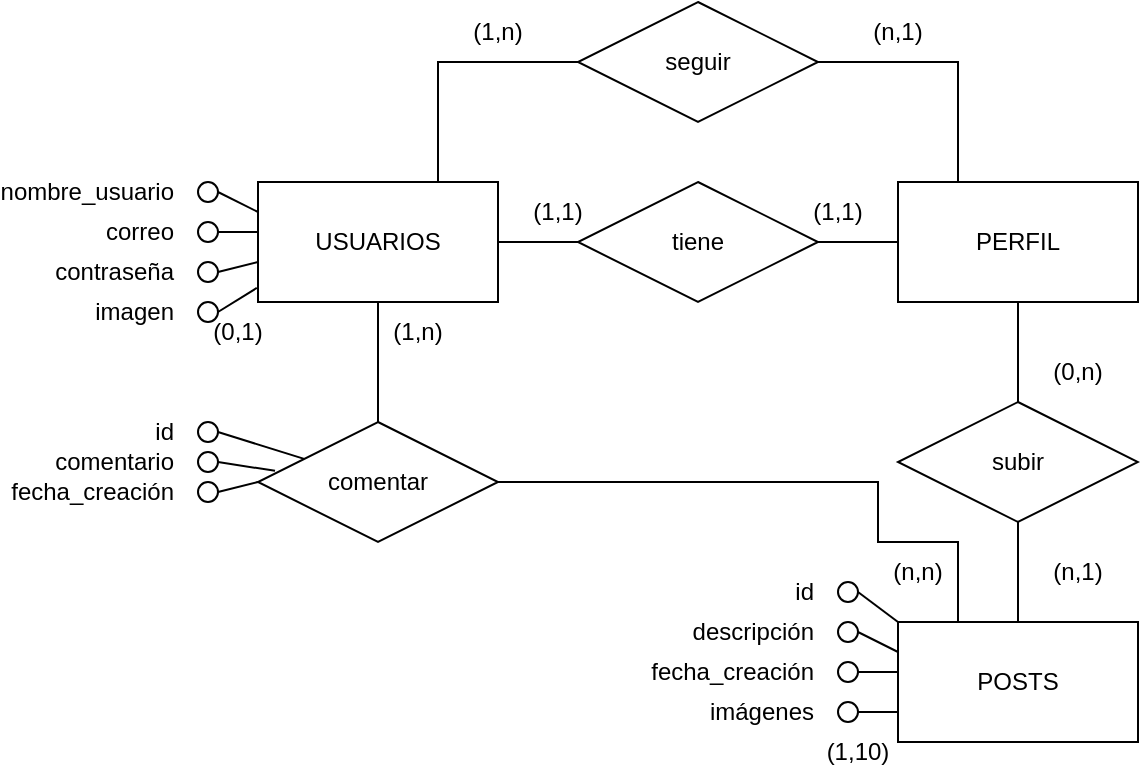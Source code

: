 <mxfile version="20.3.0" type="device"><diagram id="0N3ChMKp_22-Q9ODwL92" name="Página-1"><mxGraphModel dx="496" dy="315" grid="1" gridSize="10" guides="1" tooltips="1" connect="1" arrows="1" fold="1" page="1" pageScale="1" pageWidth="827" pageHeight="1169" math="0" shadow="0"><root><mxCell id="0"/><mxCell id="1" parent="0"/><mxCell id="Nntps-oDeP41gMIJBhPr-1" value="USUARIOS" style="rounded=0;whiteSpace=wrap;html=1;" vertex="1" parent="1"><mxGeometry x="200" y="220" width="120" height="60" as="geometry"/></mxCell><mxCell id="Nntps-oDeP41gMIJBhPr-2" value="PERFIL" style="rounded=0;whiteSpace=wrap;html=1;" vertex="1" parent="1"><mxGeometry x="520" y="220" width="120" height="60" as="geometry"/></mxCell><mxCell id="Nntps-oDeP41gMIJBhPr-3" value="POSTS" style="rounded=0;whiteSpace=wrap;html=1;" vertex="1" parent="1"><mxGeometry x="520" y="440" width="120" height="60" as="geometry"/></mxCell><mxCell id="Nntps-oDeP41gMIJBhPr-5" value="tiene" style="shape=rhombus;perimeter=rhombusPerimeter;whiteSpace=wrap;html=1;align=center;" vertex="1" parent="1"><mxGeometry x="360" y="220" width="120" height="60" as="geometry"/></mxCell><mxCell id="Nntps-oDeP41gMIJBhPr-7" value="" style="endArrow=none;html=1;rounded=0;exitX=1;exitY=0.5;exitDx=0;exitDy=0;entryX=0;entryY=0.5;entryDx=0;entryDy=0;" edge="1" parent="1" source="Nntps-oDeP41gMIJBhPr-1" target="Nntps-oDeP41gMIJBhPr-5"><mxGeometry width="50" height="50" relative="1" as="geometry"><mxPoint x="390" y="310" as="sourcePoint"/><mxPoint x="440" y="260" as="targetPoint"/></mxGeometry></mxCell><mxCell id="Nntps-oDeP41gMIJBhPr-8" value="" style="endArrow=none;html=1;rounded=0;exitX=0;exitY=0.5;exitDx=0;exitDy=0;entryX=1;entryY=0.5;entryDx=0;entryDy=0;" edge="1" parent="1" source="Nntps-oDeP41gMIJBhPr-2" target="Nntps-oDeP41gMIJBhPr-5"><mxGeometry width="50" height="50" relative="1" as="geometry"><mxPoint x="330" y="260" as="sourcePoint"/><mxPoint x="370" y="260" as="targetPoint"/></mxGeometry></mxCell><mxCell id="Nntps-oDeP41gMIJBhPr-9" value="(1,1)" style="text;html=1;strokeColor=none;fillColor=none;align=center;verticalAlign=middle;whiteSpace=wrap;rounded=0;" vertex="1" parent="1"><mxGeometry x="320" y="220" width="60" height="30" as="geometry"/></mxCell><mxCell id="Nntps-oDeP41gMIJBhPr-10" value="(1,1)" style="text;html=1;strokeColor=none;fillColor=none;align=center;verticalAlign=middle;whiteSpace=wrap;rounded=0;" vertex="1" parent="1"><mxGeometry x="460" y="220" width="60" height="30" as="geometry"/></mxCell><mxCell id="Nntps-oDeP41gMIJBhPr-11" value="subir" style="shape=rhombus;perimeter=rhombusPerimeter;whiteSpace=wrap;html=1;align=center;" vertex="1" parent="1"><mxGeometry x="520" y="330" width="120" height="60" as="geometry"/></mxCell><mxCell id="Nntps-oDeP41gMIJBhPr-12" value="" style="endArrow=none;html=1;rounded=0;exitX=0.5;exitY=1;exitDx=0;exitDy=0;entryX=0.5;entryY=0;entryDx=0;entryDy=0;" edge="1" parent="1" source="Nntps-oDeP41gMIJBhPr-2" target="Nntps-oDeP41gMIJBhPr-11"><mxGeometry width="50" height="50" relative="1" as="geometry"><mxPoint x="390" y="310" as="sourcePoint"/><mxPoint x="440" y="260" as="targetPoint"/></mxGeometry></mxCell><mxCell id="Nntps-oDeP41gMIJBhPr-13" value="" style="endArrow=none;html=1;rounded=0;exitX=0.5;exitY=1;exitDx=0;exitDy=0;entryX=0.5;entryY=0;entryDx=0;entryDy=0;" edge="1" parent="1" source="Nntps-oDeP41gMIJBhPr-11" target="Nntps-oDeP41gMIJBhPr-3"><mxGeometry width="50" height="50" relative="1" as="geometry"><mxPoint x="590" y="290" as="sourcePoint"/><mxPoint x="590" y="340" as="targetPoint"/></mxGeometry></mxCell><mxCell id="Nntps-oDeP41gMIJBhPr-14" value="(0,n)" style="text;html=1;strokeColor=none;fillColor=none;align=center;verticalAlign=middle;whiteSpace=wrap;rounded=0;" vertex="1" parent="1"><mxGeometry x="580" y="300" width="60" height="30" as="geometry"/></mxCell><mxCell id="Nntps-oDeP41gMIJBhPr-15" value="(n,1)" style="text;html=1;strokeColor=none;fillColor=none;align=center;verticalAlign=middle;whiteSpace=wrap;rounded=0;" vertex="1" parent="1"><mxGeometry x="580" y="400" width="60" height="30" as="geometry"/></mxCell><mxCell id="Nntps-oDeP41gMIJBhPr-16" value="seguir" style="shape=rhombus;perimeter=rhombusPerimeter;whiteSpace=wrap;html=1;align=center;" vertex="1" parent="1"><mxGeometry x="360" y="130" width="120" height="60" as="geometry"/></mxCell><mxCell id="Nntps-oDeP41gMIJBhPr-17" value="" style="endArrow=none;html=1;rounded=0;exitX=0.75;exitY=0;exitDx=0;exitDy=0;entryX=0;entryY=0.5;entryDx=0;entryDy=0;" edge="1" parent="1" source="Nntps-oDeP41gMIJBhPr-1" target="Nntps-oDeP41gMIJBhPr-16"><mxGeometry width="50" height="50" relative="1" as="geometry"><mxPoint x="390" y="310" as="sourcePoint"/><mxPoint x="440" y="260" as="targetPoint"/><Array as="points"><mxPoint x="290" y="160"/></Array></mxGeometry></mxCell><mxCell id="Nntps-oDeP41gMIJBhPr-18" value="" style="endArrow=none;html=1;rounded=0;exitX=0.25;exitY=0;exitDx=0;exitDy=0;entryX=1;entryY=0.5;entryDx=0;entryDy=0;" edge="1" parent="1" source="Nntps-oDeP41gMIJBhPr-2" target="Nntps-oDeP41gMIJBhPr-16"><mxGeometry width="50" height="50" relative="1" as="geometry"><mxPoint x="300" y="230" as="sourcePoint"/><mxPoint x="370" y="170" as="targetPoint"/><Array as="points"><mxPoint x="550" y="160"/></Array></mxGeometry></mxCell><mxCell id="Nntps-oDeP41gMIJBhPr-19" value="(1,n)" style="text;html=1;strokeColor=none;fillColor=none;align=center;verticalAlign=middle;whiteSpace=wrap;rounded=0;" vertex="1" parent="1"><mxGeometry x="290" y="130" width="60" height="30" as="geometry"/></mxCell><mxCell id="Nntps-oDeP41gMIJBhPr-20" value="(n,1)" style="text;html=1;strokeColor=none;fillColor=none;align=center;verticalAlign=middle;whiteSpace=wrap;rounded=0;" vertex="1" parent="1"><mxGeometry x="490" y="130" width="60" height="30" as="geometry"/></mxCell><mxCell id="Nntps-oDeP41gMIJBhPr-21" value="correo" style="text;html=1;strokeColor=none;fillColor=none;align=right;verticalAlign=middle;whiteSpace=wrap;rounded=0;" vertex="1" parent="1"><mxGeometry x="100" y="230" width="60" height="30" as="geometry"/></mxCell><mxCell id="Nntps-oDeP41gMIJBhPr-22" value="contraseña" style="text;html=1;strokeColor=none;fillColor=none;align=right;verticalAlign=middle;whiteSpace=wrap;rounded=0;" vertex="1" parent="1"><mxGeometry x="100" y="250" width="60" height="30" as="geometry"/></mxCell><mxCell id="Nntps-oDeP41gMIJBhPr-23" value="nombre_usuario" style="text;html=1;strokeColor=none;fillColor=none;align=right;verticalAlign=middle;whiteSpace=wrap;rounded=0;" vertex="1" parent="1"><mxGeometry x="100" y="210" width="60" height="30" as="geometry"/></mxCell><mxCell id="Nntps-oDeP41gMIJBhPr-24" value="imagen" style="text;html=1;strokeColor=none;fillColor=none;align=right;verticalAlign=middle;whiteSpace=wrap;rounded=0;" vertex="1" parent="1"><mxGeometry x="80" y="270" width="80" height="30" as="geometry"/></mxCell><mxCell id="Nntps-oDeP41gMIJBhPr-25" value="" style="ellipse;whiteSpace=wrap;html=1;aspect=fixed;fillColor=#FFFFFF;fontSize=7;" vertex="1" parent="1"><mxGeometry x="170" y="240" width="10" height="10" as="geometry"/></mxCell><mxCell id="Nntps-oDeP41gMIJBhPr-26" value="" style="ellipse;whiteSpace=wrap;html=1;aspect=fixed;fillColor=none;fontSize=7;" vertex="1" parent="1"><mxGeometry x="170" y="260" width="10" height="10" as="geometry"/></mxCell><mxCell id="Nntps-oDeP41gMIJBhPr-27" value="" style="ellipse;whiteSpace=wrap;html=1;aspect=fixed;fillColor=none;fontSize=7;" vertex="1" parent="1"><mxGeometry x="170" y="280" width="10" height="10" as="geometry"/></mxCell><mxCell id="Nntps-oDeP41gMIJBhPr-28" value="" style="ellipse;whiteSpace=wrap;html=1;aspect=fixed;fillColor=#FFFFFF;fontSize=7;" vertex="1" parent="1"><mxGeometry x="170" y="220" width="10" height="10" as="geometry"/></mxCell><mxCell id="Nntps-oDeP41gMIJBhPr-29" value="" style="endArrow=none;html=1;rounded=0;fontSize=7;exitX=1;exitY=0.5;exitDx=0;exitDy=0;entryX=0;entryY=0.25;entryDx=0;entryDy=0;" edge="1" parent="1" source="Nntps-oDeP41gMIJBhPr-28" target="Nntps-oDeP41gMIJBhPr-1"><mxGeometry width="50" height="50" relative="1" as="geometry"><mxPoint x="290" y="280" as="sourcePoint"/><mxPoint x="340" y="230" as="targetPoint"/></mxGeometry></mxCell><mxCell id="Nntps-oDeP41gMIJBhPr-30" value="" style="endArrow=none;html=1;rounded=0;fontSize=7;exitX=1;exitY=0.5;exitDx=0;exitDy=0;" edge="1" parent="1" source="Nntps-oDeP41gMIJBhPr-25"><mxGeometry width="50" height="50" relative="1" as="geometry"><mxPoint x="190" y="235" as="sourcePoint"/><mxPoint x="200" y="245" as="targetPoint"/></mxGeometry></mxCell><mxCell id="Nntps-oDeP41gMIJBhPr-31" value="" style="endArrow=none;html=1;rounded=0;fontSize=7;exitX=1;exitY=0.5;exitDx=0;exitDy=0;" edge="1" parent="1" source="Nntps-oDeP41gMIJBhPr-26"><mxGeometry width="50" height="50" relative="1" as="geometry"><mxPoint x="200" y="245" as="sourcePoint"/><mxPoint x="200" y="260" as="targetPoint"/></mxGeometry></mxCell><mxCell id="Nntps-oDeP41gMIJBhPr-32" value="" style="endArrow=none;html=1;rounded=0;fontSize=7;exitX=1;exitY=0.5;exitDx=0;exitDy=0;entryX=-0.005;entryY=0.883;entryDx=0;entryDy=0;entryPerimeter=0;" edge="1" parent="1" source="Nntps-oDeP41gMIJBhPr-27" target="Nntps-oDeP41gMIJBhPr-1"><mxGeometry width="50" height="50" relative="1" as="geometry"><mxPoint x="210" y="255" as="sourcePoint"/><mxPoint x="230" y="265" as="targetPoint"/></mxGeometry></mxCell><mxCell id="Nntps-oDeP41gMIJBhPr-33" value="(0,1)" style="text;html=1;strokeColor=none;fillColor=none;align=center;verticalAlign=middle;whiteSpace=wrap;rounded=0;" vertex="1" parent="1"><mxGeometry x="160" y="280" width="60" height="30" as="geometry"/></mxCell><mxCell id="Nntps-oDeP41gMIJBhPr-34" value="fecha_creación" style="text;html=1;strokeColor=none;fillColor=none;align=right;verticalAlign=middle;whiteSpace=wrap;rounded=0;" vertex="1" parent="1"><mxGeometry x="420" y="450" width="60" height="30" as="geometry"/></mxCell><mxCell id="Nntps-oDeP41gMIJBhPr-36" value="descripción" style="text;html=1;strokeColor=none;fillColor=none;align=right;verticalAlign=middle;whiteSpace=wrap;rounded=0;" vertex="1" parent="1"><mxGeometry x="420" y="430" width="60" height="30" as="geometry"/></mxCell><mxCell id="Nntps-oDeP41gMIJBhPr-37" value="imágenes" style="text;html=1;strokeColor=none;fillColor=none;align=right;verticalAlign=middle;whiteSpace=wrap;rounded=0;" vertex="1" parent="1"><mxGeometry x="400" y="470" width="80" height="30" as="geometry"/></mxCell><mxCell id="Nntps-oDeP41gMIJBhPr-38" value="" style="ellipse;whiteSpace=wrap;html=1;aspect=fixed;fillColor=none;fontSize=7;" vertex="1" parent="1"><mxGeometry x="490" y="460" width="10" height="10" as="geometry"/></mxCell><mxCell id="Nntps-oDeP41gMIJBhPr-40" value="" style="ellipse;whiteSpace=wrap;html=1;aspect=fixed;fillColor=none;fontSize=7;" vertex="1" parent="1"><mxGeometry x="490" y="480" width="10" height="10" as="geometry"/></mxCell><mxCell id="Nntps-oDeP41gMIJBhPr-41" value="" style="ellipse;whiteSpace=wrap;html=1;aspect=fixed;fillColor=none;fontSize=7;" vertex="1" parent="1"><mxGeometry x="490" y="440" width="10" height="10" as="geometry"/></mxCell><mxCell id="Nntps-oDeP41gMIJBhPr-42" value="" style="endArrow=none;html=1;rounded=0;fontSize=7;exitX=1;exitY=0.5;exitDx=0;exitDy=0;entryX=0;entryY=0.25;entryDx=0;entryDy=0;" edge="1" parent="1" source="Nntps-oDeP41gMIJBhPr-41"><mxGeometry width="50" height="50" relative="1" as="geometry"><mxPoint x="610" y="500" as="sourcePoint"/><mxPoint x="520" y="455" as="targetPoint"/></mxGeometry></mxCell><mxCell id="Nntps-oDeP41gMIJBhPr-43" value="" style="endArrow=none;html=1;rounded=0;fontSize=7;exitX=1;exitY=0.5;exitDx=0;exitDy=0;" edge="1" parent="1" source="Nntps-oDeP41gMIJBhPr-38"><mxGeometry width="50" height="50" relative="1" as="geometry"><mxPoint x="510" y="455" as="sourcePoint"/><mxPoint x="520" y="465" as="targetPoint"/></mxGeometry></mxCell><mxCell id="Nntps-oDeP41gMIJBhPr-45" value="" style="endArrow=none;html=1;rounded=0;fontSize=7;exitX=1;exitY=0.5;exitDx=0;exitDy=0;entryX=0;entryY=0.75;entryDx=0;entryDy=0;" edge="1" parent="1" source="Nntps-oDeP41gMIJBhPr-40" target="Nntps-oDeP41gMIJBhPr-3"><mxGeometry width="50" height="50" relative="1" as="geometry"><mxPoint x="530" y="475" as="sourcePoint"/><mxPoint x="519.4" y="492.98" as="targetPoint"/></mxGeometry></mxCell><mxCell id="Nntps-oDeP41gMIJBhPr-46" value="(1,10)" style="text;html=1;strokeColor=none;fillColor=none;align=center;verticalAlign=middle;whiteSpace=wrap;rounded=0;" vertex="1" parent="1"><mxGeometry x="470" y="490" width="60" height="30" as="geometry"/></mxCell><mxCell id="Nntps-oDeP41gMIJBhPr-48" value="id" style="text;html=1;strokeColor=none;fillColor=none;align=right;verticalAlign=middle;whiteSpace=wrap;rounded=0;" vertex="1" parent="1"><mxGeometry x="420" y="410" width="60" height="30" as="geometry"/></mxCell><mxCell id="Nntps-oDeP41gMIJBhPr-49" value="" style="ellipse;whiteSpace=wrap;html=1;aspect=fixed;fillColor=#FFFFFF;fontSize=7;" vertex="1" parent="1"><mxGeometry x="490" y="420" width="10" height="10" as="geometry"/></mxCell><mxCell id="Nntps-oDeP41gMIJBhPr-50" value="" style="endArrow=none;html=1;rounded=0;fontSize=7;exitX=1;exitY=0.5;exitDx=0;exitDy=0;entryX=0;entryY=0;entryDx=0;entryDy=0;" edge="1" parent="1" source="Nntps-oDeP41gMIJBhPr-49" target="Nntps-oDeP41gMIJBhPr-3"><mxGeometry width="50" height="50" relative="1" as="geometry"><mxPoint x="510" y="455" as="sourcePoint"/><mxPoint x="530" y="465" as="targetPoint"/></mxGeometry></mxCell><mxCell id="Nntps-oDeP41gMIJBhPr-52" value="comentar" style="shape=rhombus;perimeter=rhombusPerimeter;whiteSpace=wrap;html=1;align=center;" vertex="1" parent="1"><mxGeometry x="200" y="340" width="120" height="60" as="geometry"/></mxCell><mxCell id="Nntps-oDeP41gMIJBhPr-53" value="" style="endArrow=none;html=1;rounded=0;fontSize=7;exitX=0.5;exitY=0;exitDx=0;exitDy=0;entryX=0.5;entryY=1;entryDx=0;entryDy=0;" edge="1" parent="1" source="Nntps-oDeP41gMIJBhPr-52" target="Nntps-oDeP41gMIJBhPr-1"><mxGeometry width="50" height="50" relative="1" as="geometry"><mxPoint x="510" y="435" as="sourcePoint"/><mxPoint x="530" y="450" as="targetPoint"/></mxGeometry></mxCell><mxCell id="Nntps-oDeP41gMIJBhPr-54" value="" style="endArrow=none;html=1;rounded=0;fontSize=7;exitX=1;exitY=0.5;exitDx=0;exitDy=0;entryX=0.25;entryY=0;entryDx=0;entryDy=0;" edge="1" parent="1" source="Nntps-oDeP41gMIJBhPr-52" target="Nntps-oDeP41gMIJBhPr-3"><mxGeometry width="50" height="50" relative="1" as="geometry"><mxPoint x="270" y="350" as="sourcePoint"/><mxPoint x="270" y="290" as="targetPoint"/><Array as="points"><mxPoint x="480" y="370"/><mxPoint x="510" y="370"/><mxPoint x="510" y="400"/><mxPoint x="550" y="400"/></Array></mxGeometry></mxCell><mxCell id="Nntps-oDeP41gMIJBhPr-55" value="(1,n)" style="text;html=1;strokeColor=none;fillColor=none;align=center;verticalAlign=middle;whiteSpace=wrap;rounded=0;" vertex="1" parent="1"><mxGeometry x="250" y="280" width="60" height="30" as="geometry"/></mxCell><mxCell id="Nntps-oDeP41gMIJBhPr-56" value="(n,n)" style="text;html=1;strokeColor=none;fillColor=none;align=center;verticalAlign=middle;whiteSpace=wrap;rounded=0;" vertex="1" parent="1"><mxGeometry x="500" y="400" width="60" height="30" as="geometry"/></mxCell><mxCell id="Nntps-oDeP41gMIJBhPr-57" value="id" style="text;html=1;strokeColor=none;fillColor=none;align=right;verticalAlign=middle;whiteSpace=wrap;rounded=0;" vertex="1" parent="1"><mxGeometry x="100" y="330" width="60" height="30" as="geometry"/></mxCell><mxCell id="Nntps-oDeP41gMIJBhPr-58" value="comentario" style="text;html=1;strokeColor=none;fillColor=none;align=right;verticalAlign=middle;whiteSpace=wrap;rounded=0;" vertex="1" parent="1"><mxGeometry x="100" y="345" width="60" height="30" as="geometry"/></mxCell><mxCell id="Nntps-oDeP41gMIJBhPr-59" value="fecha_creación" style="text;html=1;strokeColor=none;fillColor=none;align=right;verticalAlign=middle;whiteSpace=wrap;rounded=0;" vertex="1" parent="1"><mxGeometry x="100" y="360" width="60" height="30" as="geometry"/></mxCell><mxCell id="Nntps-oDeP41gMIJBhPr-60" value="" style="ellipse;whiteSpace=wrap;html=1;aspect=fixed;fillColor=#FFFFFF;fontSize=7;" vertex="1" parent="1"><mxGeometry x="170" y="340" width="10" height="10" as="geometry"/></mxCell><mxCell id="Nntps-oDeP41gMIJBhPr-61" value="" style="ellipse;whiteSpace=wrap;html=1;aspect=fixed;fillColor=none;fontSize=7;" vertex="1" parent="1"><mxGeometry x="170" y="355" width="10" height="10" as="geometry"/></mxCell><mxCell id="Nntps-oDeP41gMIJBhPr-62" value="" style="ellipse;whiteSpace=wrap;html=1;aspect=fixed;fillColor=none;fontSize=7;" vertex="1" parent="1"><mxGeometry x="170" y="370" width="10" height="10" as="geometry"/></mxCell><mxCell id="Nntps-oDeP41gMIJBhPr-63" value="" style="endArrow=none;html=1;rounded=0;fontSize=7;exitX=1;exitY=0.5;exitDx=0;exitDy=0;" edge="1" parent="1" source="Nntps-oDeP41gMIJBhPr-60" target="Nntps-oDeP41gMIJBhPr-52"><mxGeometry width="50" height="50" relative="1" as="geometry"><mxPoint x="270" y="350" as="sourcePoint"/><mxPoint x="270" y="290" as="targetPoint"/></mxGeometry></mxCell><mxCell id="Nntps-oDeP41gMIJBhPr-64" value="" style="endArrow=none;html=1;rounded=0;fontSize=7;exitX=1;exitY=0.5;exitDx=0;exitDy=0;entryX=0.071;entryY=0.407;entryDx=0;entryDy=0;entryPerimeter=0;" edge="1" parent="1" source="Nntps-oDeP41gMIJBhPr-61" target="Nntps-oDeP41gMIJBhPr-52"><mxGeometry width="50" height="50" relative="1" as="geometry"><mxPoint x="190" y="355" as="sourcePoint"/><mxPoint x="233.077" y="368.462" as="targetPoint"/></mxGeometry></mxCell><mxCell id="Nntps-oDeP41gMIJBhPr-65" value="" style="endArrow=none;html=1;rounded=0;fontSize=7;exitX=0;exitY=0.5;exitDx=0;exitDy=0;entryX=1;entryY=0.5;entryDx=0;entryDy=0;" edge="1" parent="1" source="Nntps-oDeP41gMIJBhPr-52" target="Nntps-oDeP41gMIJBhPr-62"><mxGeometry width="50" height="50" relative="1" as="geometry"><mxPoint x="190" y="370" as="sourcePoint"/><mxPoint x="218.52" y="374.42" as="targetPoint"/></mxGeometry></mxCell></root></mxGraphModel></diagram></mxfile>